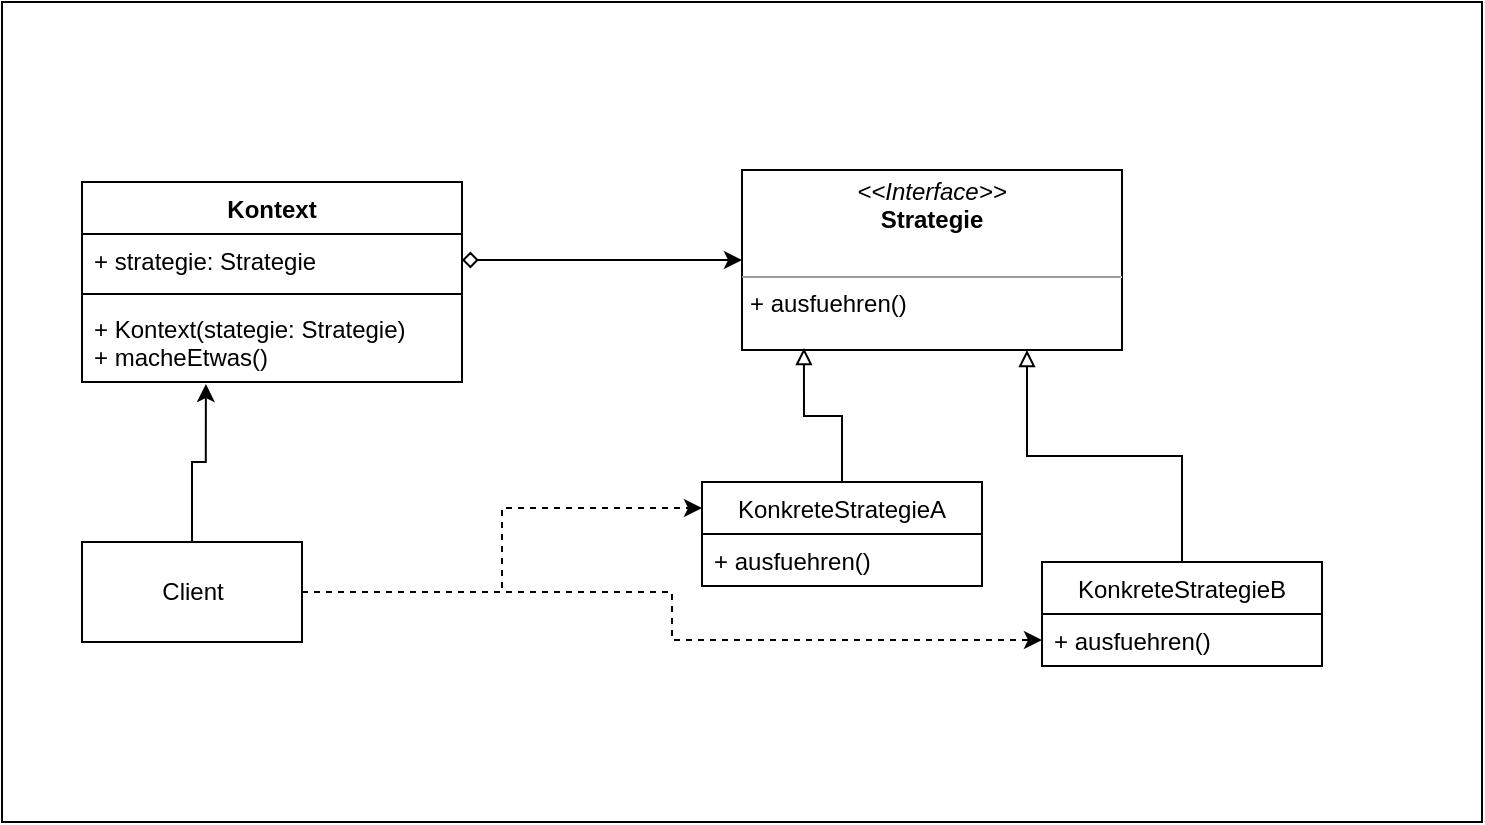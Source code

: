 <mxfile version="16.6.6" type="device"><diagram id="5W3fSJeJV6ymvVLu95nn" name="Page-1"><mxGraphModel dx="1152" dy="636" grid="1" gridSize="10" guides="1" tooltips="1" connect="1" arrows="1" fold="1" page="1" pageScale="1" pageWidth="827" pageHeight="1169" math="0" shadow="0"><root><mxCell id="0"/><mxCell id="1" parent="0"/><mxCell id="Md5q2TXUFS_mGcN5m7oF-19" value="" style="verticalLabelPosition=bottom;verticalAlign=top;html=1;shape=mxgraph.basic.rect;fillColor2=none;strokeWidth=1;size=20;indent=5;" vertex="1" parent="1"><mxGeometry x="40" y="70" width="740" height="410" as="geometry"/></mxCell><mxCell id="Md5q2TXUFS_mGcN5m7oF-1" value="&lt;p style=&quot;margin: 0px ; margin-top: 4px ; text-align: center&quot;&gt;&lt;i&gt;&amp;lt;&amp;lt;Interface&amp;gt;&amp;gt;&lt;/i&gt;&lt;br&gt;&lt;b&gt;Strategie&lt;/b&gt;&lt;/p&gt;&lt;p style=&quot;margin: 0px ; margin-left: 4px&quot;&gt;&lt;br&gt;&lt;/p&gt;&lt;hr size=&quot;1&quot;&gt;&lt;p style=&quot;margin: 0px ; margin-left: 4px&quot;&gt;+ ausfuehren()&lt;br&gt;&lt;br&gt;&lt;/p&gt;" style="verticalAlign=top;align=left;overflow=fill;fontSize=12;fontFamily=Helvetica;html=1;" vertex="1" parent="1"><mxGeometry x="410" y="154" width="190" height="90" as="geometry"/></mxCell><mxCell id="Md5q2TXUFS_mGcN5m7oF-2" value="Kontext" style="swimlane;fontStyle=1;align=center;verticalAlign=top;childLayout=stackLayout;horizontal=1;startSize=26;horizontalStack=0;resizeParent=1;resizeParentMax=0;resizeLast=0;collapsible=1;marginBottom=0;" vertex="1" parent="1"><mxGeometry x="80" y="160" width="190" height="100" as="geometry"/></mxCell><mxCell id="Md5q2TXUFS_mGcN5m7oF-3" value="+ strategie: Strategie" style="text;strokeColor=none;fillColor=none;align=left;verticalAlign=top;spacingLeft=4;spacingRight=4;overflow=hidden;rotatable=0;points=[[0,0.5],[1,0.5]];portConstraint=eastwest;" vertex="1" parent="Md5q2TXUFS_mGcN5m7oF-2"><mxGeometry y="26" width="190" height="26" as="geometry"/></mxCell><mxCell id="Md5q2TXUFS_mGcN5m7oF-4" value="" style="line;strokeWidth=1;fillColor=none;align=left;verticalAlign=middle;spacingTop=-1;spacingLeft=3;spacingRight=3;rotatable=0;labelPosition=right;points=[];portConstraint=eastwest;" vertex="1" parent="Md5q2TXUFS_mGcN5m7oF-2"><mxGeometry y="52" width="190" height="8" as="geometry"/></mxCell><mxCell id="Md5q2TXUFS_mGcN5m7oF-5" value="+ Kontext(stategie: Strategie)&#10;+ macheEtwas()" style="text;strokeColor=none;fillColor=none;align=left;verticalAlign=top;spacingLeft=4;spacingRight=4;overflow=hidden;rotatable=0;points=[[0,0.5],[1,0.5]];portConstraint=eastwest;" vertex="1" parent="Md5q2TXUFS_mGcN5m7oF-2"><mxGeometry y="60" width="190" height="40" as="geometry"/></mxCell><mxCell id="Md5q2TXUFS_mGcN5m7oF-6" style="edgeStyle=orthogonalEdgeStyle;rounded=0;orthogonalLoop=1;jettySize=auto;html=1;entryX=0;entryY=0.5;entryDx=0;entryDy=0;startArrow=diamond;startFill=0;" edge="1" parent="1" source="Md5q2TXUFS_mGcN5m7oF-3" target="Md5q2TXUFS_mGcN5m7oF-1"><mxGeometry relative="1" as="geometry"/></mxCell><mxCell id="Md5q2TXUFS_mGcN5m7oF-11" style="edgeStyle=orthogonalEdgeStyle;rounded=0;orthogonalLoop=1;jettySize=auto;html=1;entryX=0.163;entryY=0.989;entryDx=0;entryDy=0;entryPerimeter=0;startArrow=none;startFill=0;endArrow=block;endFill=0;" edge="1" parent="1" source="Md5q2TXUFS_mGcN5m7oF-7" target="Md5q2TXUFS_mGcN5m7oF-1"><mxGeometry relative="1" as="geometry"/></mxCell><mxCell id="Md5q2TXUFS_mGcN5m7oF-7" value="KonkreteStrategieA" style="swimlane;fontStyle=0;childLayout=stackLayout;horizontal=1;startSize=26;fillColor=none;horizontalStack=0;resizeParent=1;resizeParentMax=0;resizeLast=0;collapsible=1;marginBottom=0;" vertex="1" parent="1"><mxGeometry x="390" y="310" width="140" height="52" as="geometry"/></mxCell><mxCell id="Md5q2TXUFS_mGcN5m7oF-8" value="+ ausfuehren()" style="text;strokeColor=none;fillColor=none;align=left;verticalAlign=top;spacingLeft=4;spacingRight=4;overflow=hidden;rotatable=0;points=[[0,0.5],[1,0.5]];portConstraint=eastwest;" vertex="1" parent="Md5q2TXUFS_mGcN5m7oF-7"><mxGeometry y="26" width="140" height="26" as="geometry"/></mxCell><mxCell id="Md5q2TXUFS_mGcN5m7oF-14" style="edgeStyle=orthogonalEdgeStyle;rounded=0;orthogonalLoop=1;jettySize=auto;html=1;entryX=0.75;entryY=1;entryDx=0;entryDy=0;startArrow=none;startFill=0;endArrow=block;endFill=0;" edge="1" parent="1" source="Md5q2TXUFS_mGcN5m7oF-12" target="Md5q2TXUFS_mGcN5m7oF-1"><mxGeometry relative="1" as="geometry"/></mxCell><mxCell id="Md5q2TXUFS_mGcN5m7oF-12" value="KonkreteStrategieB" style="swimlane;fontStyle=0;childLayout=stackLayout;horizontal=1;startSize=26;fillColor=none;horizontalStack=0;resizeParent=1;resizeParentMax=0;resizeLast=0;collapsible=1;marginBottom=0;" vertex="1" parent="1"><mxGeometry x="560" y="350" width="140" height="52" as="geometry"/></mxCell><mxCell id="Md5q2TXUFS_mGcN5m7oF-13" value="+ ausfuehren()" style="text;strokeColor=none;fillColor=none;align=left;verticalAlign=top;spacingLeft=4;spacingRight=4;overflow=hidden;rotatable=0;points=[[0,0.5],[1,0.5]];portConstraint=eastwest;" vertex="1" parent="Md5q2TXUFS_mGcN5m7oF-12"><mxGeometry y="26" width="140" height="26" as="geometry"/></mxCell><mxCell id="Md5q2TXUFS_mGcN5m7oF-16" style="edgeStyle=orthogonalEdgeStyle;rounded=0;orthogonalLoop=1;jettySize=auto;html=1;entryX=0.326;entryY=1.025;entryDx=0;entryDy=0;entryPerimeter=0;startArrow=none;startFill=0;endArrow=classic;endFill=1;" edge="1" parent="1" source="Md5q2TXUFS_mGcN5m7oF-15" target="Md5q2TXUFS_mGcN5m7oF-5"><mxGeometry relative="1" as="geometry"/></mxCell><mxCell id="Md5q2TXUFS_mGcN5m7oF-17" style="edgeStyle=orthogonalEdgeStyle;rounded=0;orthogonalLoop=1;jettySize=auto;html=1;entryX=0;entryY=0.25;entryDx=0;entryDy=0;startArrow=none;startFill=0;endArrow=classic;endFill=1;dashed=1;" edge="1" parent="1" source="Md5q2TXUFS_mGcN5m7oF-15" target="Md5q2TXUFS_mGcN5m7oF-7"><mxGeometry relative="1" as="geometry"/></mxCell><mxCell id="Md5q2TXUFS_mGcN5m7oF-18" style="edgeStyle=orthogonalEdgeStyle;rounded=0;orthogonalLoop=1;jettySize=auto;html=1;dashed=1;startArrow=none;startFill=0;endArrow=classic;endFill=1;" edge="1" parent="1" source="Md5q2TXUFS_mGcN5m7oF-15" target="Md5q2TXUFS_mGcN5m7oF-13"><mxGeometry relative="1" as="geometry"/></mxCell><mxCell id="Md5q2TXUFS_mGcN5m7oF-15" value="Client" style="html=1;" vertex="1" parent="1"><mxGeometry x="80" y="340" width="110" height="50" as="geometry"/></mxCell></root></mxGraphModel></diagram></mxfile>